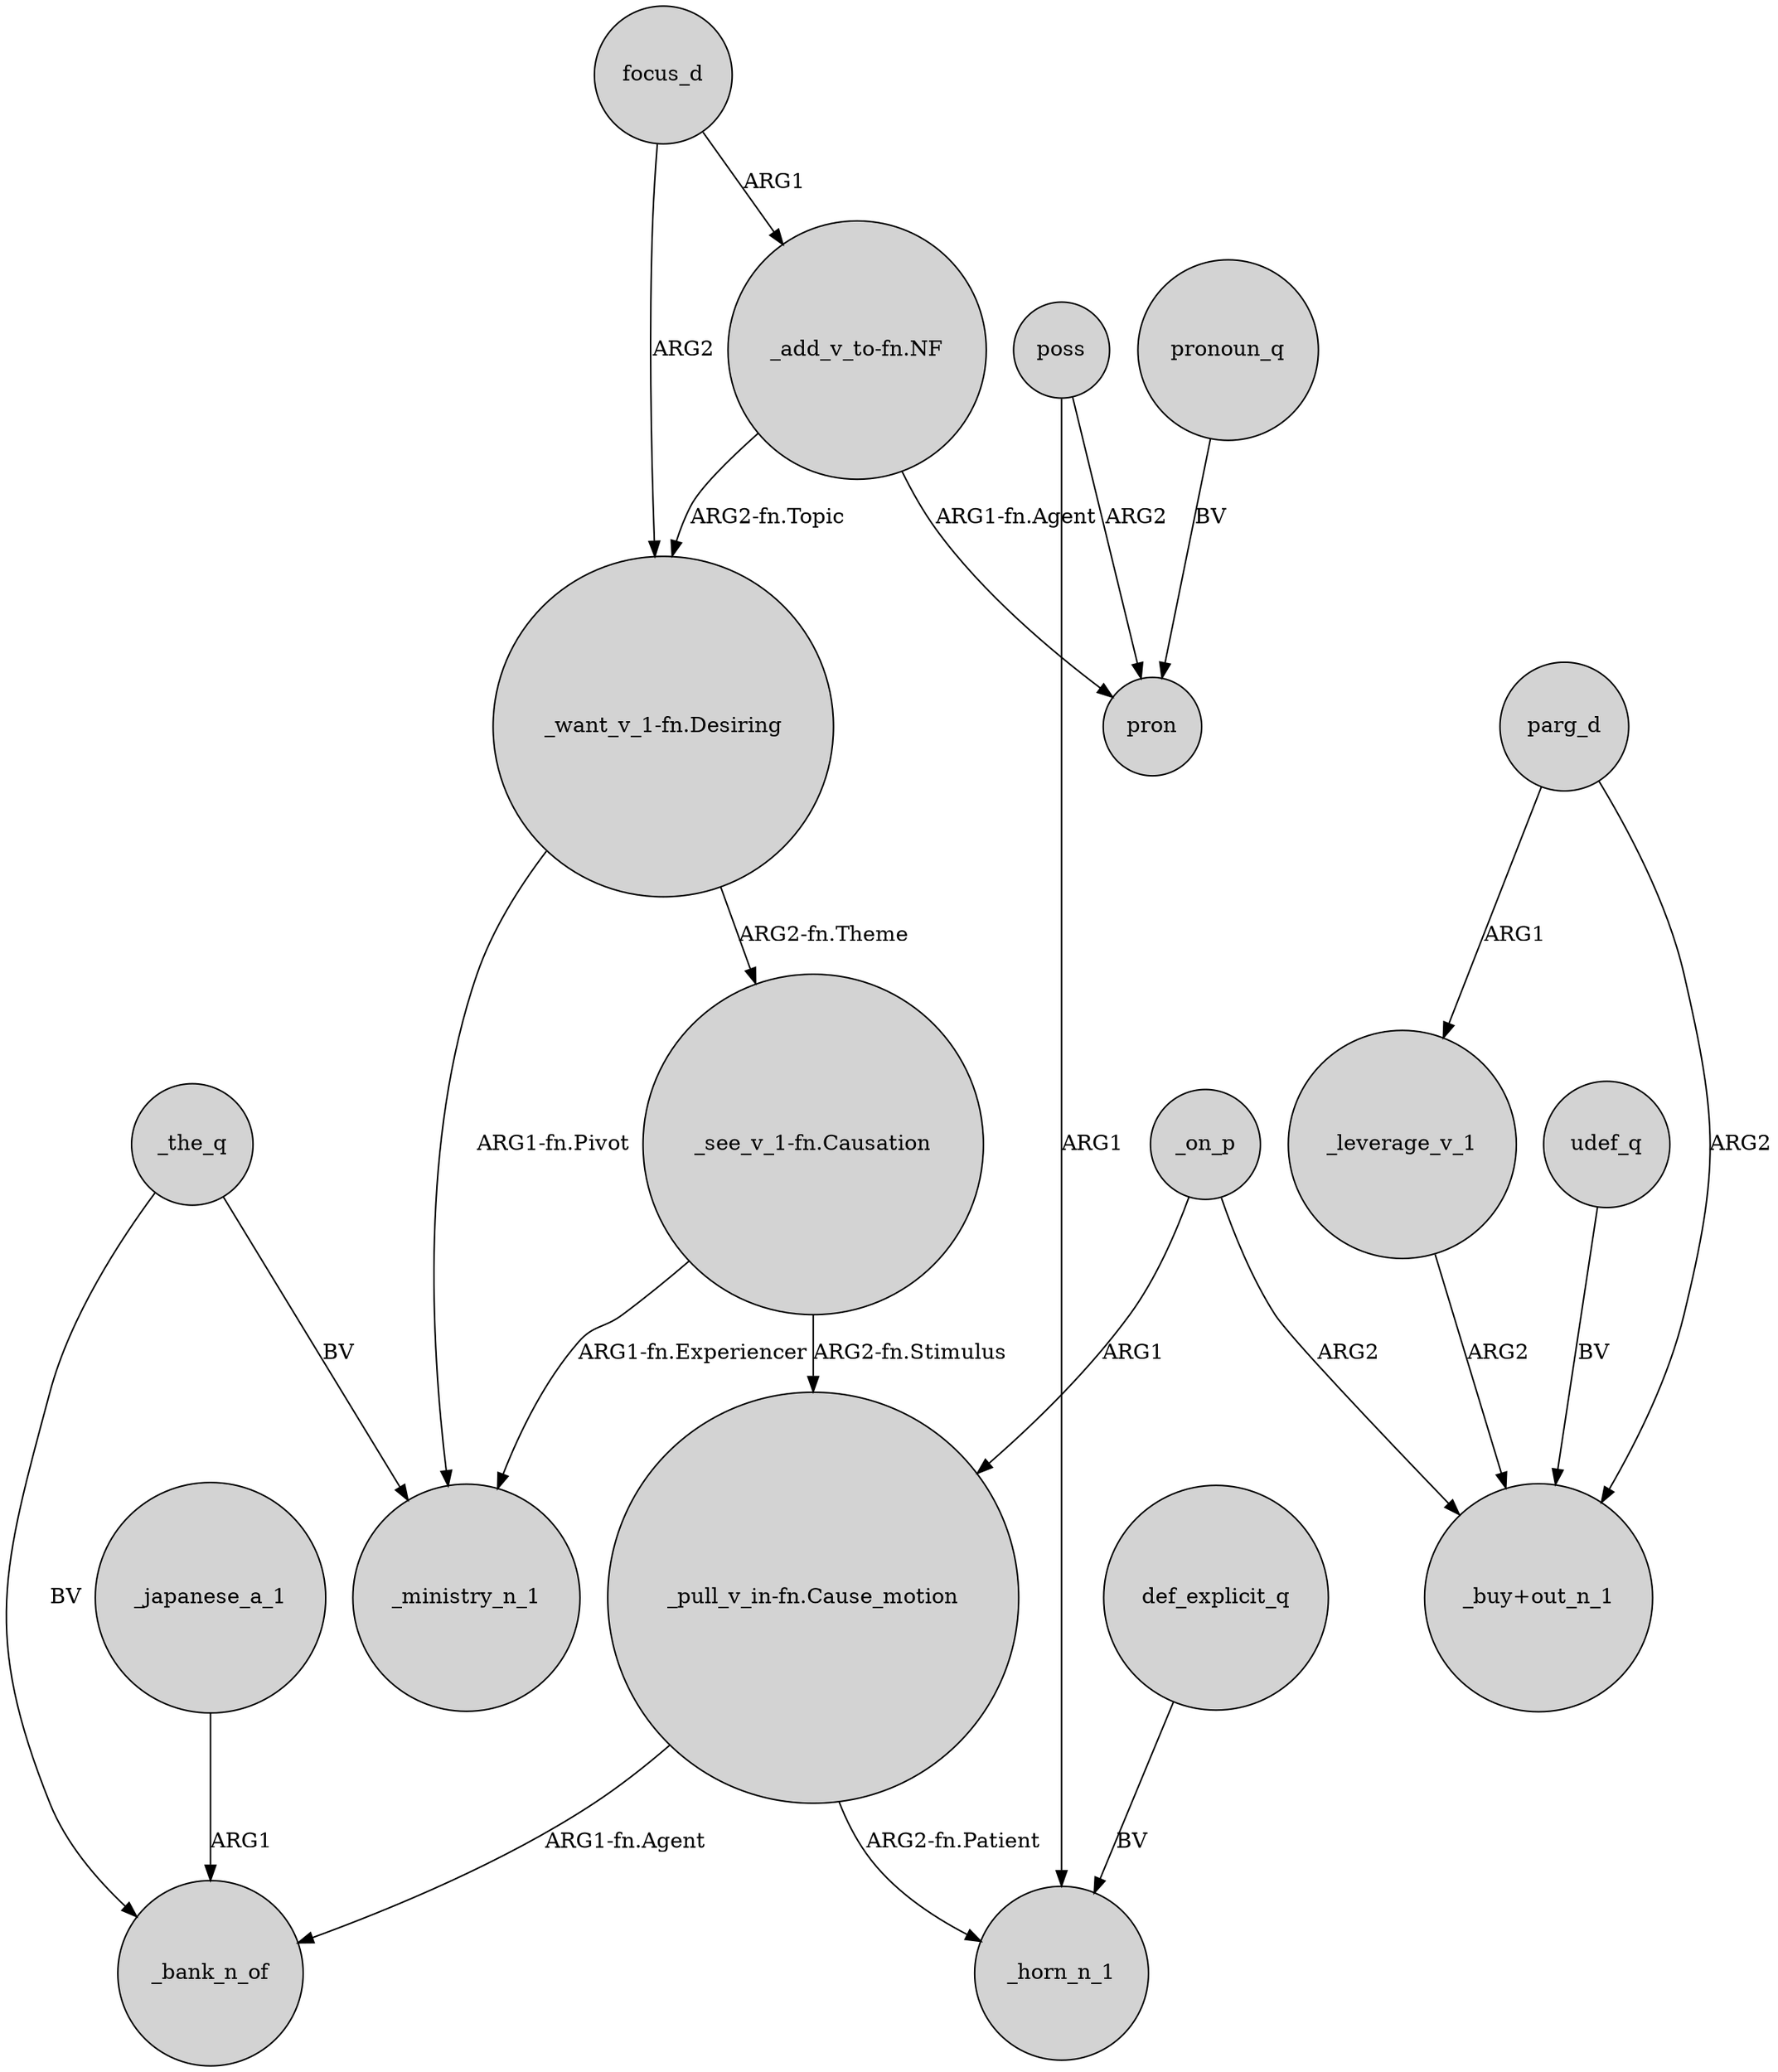 digraph {
	node [shape=circle style=filled]
	_japanese_a_1 -> _bank_n_of [label=ARG1]
	poss -> pron [label=ARG2]
	"_see_v_1-fn.Causation" -> _ministry_n_1 [label="ARG1-fn.Experiencer"]
	"_want_v_1-fn.Desiring" -> _ministry_n_1 [label="ARG1-fn.Pivot"]
	_the_q -> _ministry_n_1 [label=BV]
	def_explicit_q -> _horn_n_1 [label=BV]
	"_want_v_1-fn.Desiring" -> "_see_v_1-fn.Causation" [label="ARG2-fn.Theme"]
	parg_d -> "_buy+out_n_1" [label=ARG2]
	udef_q -> "_buy+out_n_1" [label=BV]
	parg_d -> _leverage_v_1 [label=ARG1]
	poss -> _horn_n_1 [label=ARG1]
	pronoun_q -> pron [label=BV]
	_the_q -> _bank_n_of [label=BV]
	focus_d -> "_want_v_1-fn.Desiring" [label=ARG2]
	"_pull_v_in-fn.Cause_motion" -> _bank_n_of [label="ARG1-fn.Agent"]
	"_add_v_to-fn.NF" -> pron [label="ARG1-fn.Agent"]
	"_add_v_to-fn.NF" -> "_want_v_1-fn.Desiring" [label="ARG2-fn.Topic"]
	_leverage_v_1 -> "_buy+out_n_1" [label=ARG2]
	focus_d -> "_add_v_to-fn.NF" [label=ARG1]
	"_see_v_1-fn.Causation" -> "_pull_v_in-fn.Cause_motion" [label="ARG2-fn.Stimulus"]
	_on_p -> "_buy+out_n_1" [label=ARG2]
	_on_p -> "_pull_v_in-fn.Cause_motion" [label=ARG1]
	"_pull_v_in-fn.Cause_motion" -> _horn_n_1 [label="ARG2-fn.Patient"]
}
